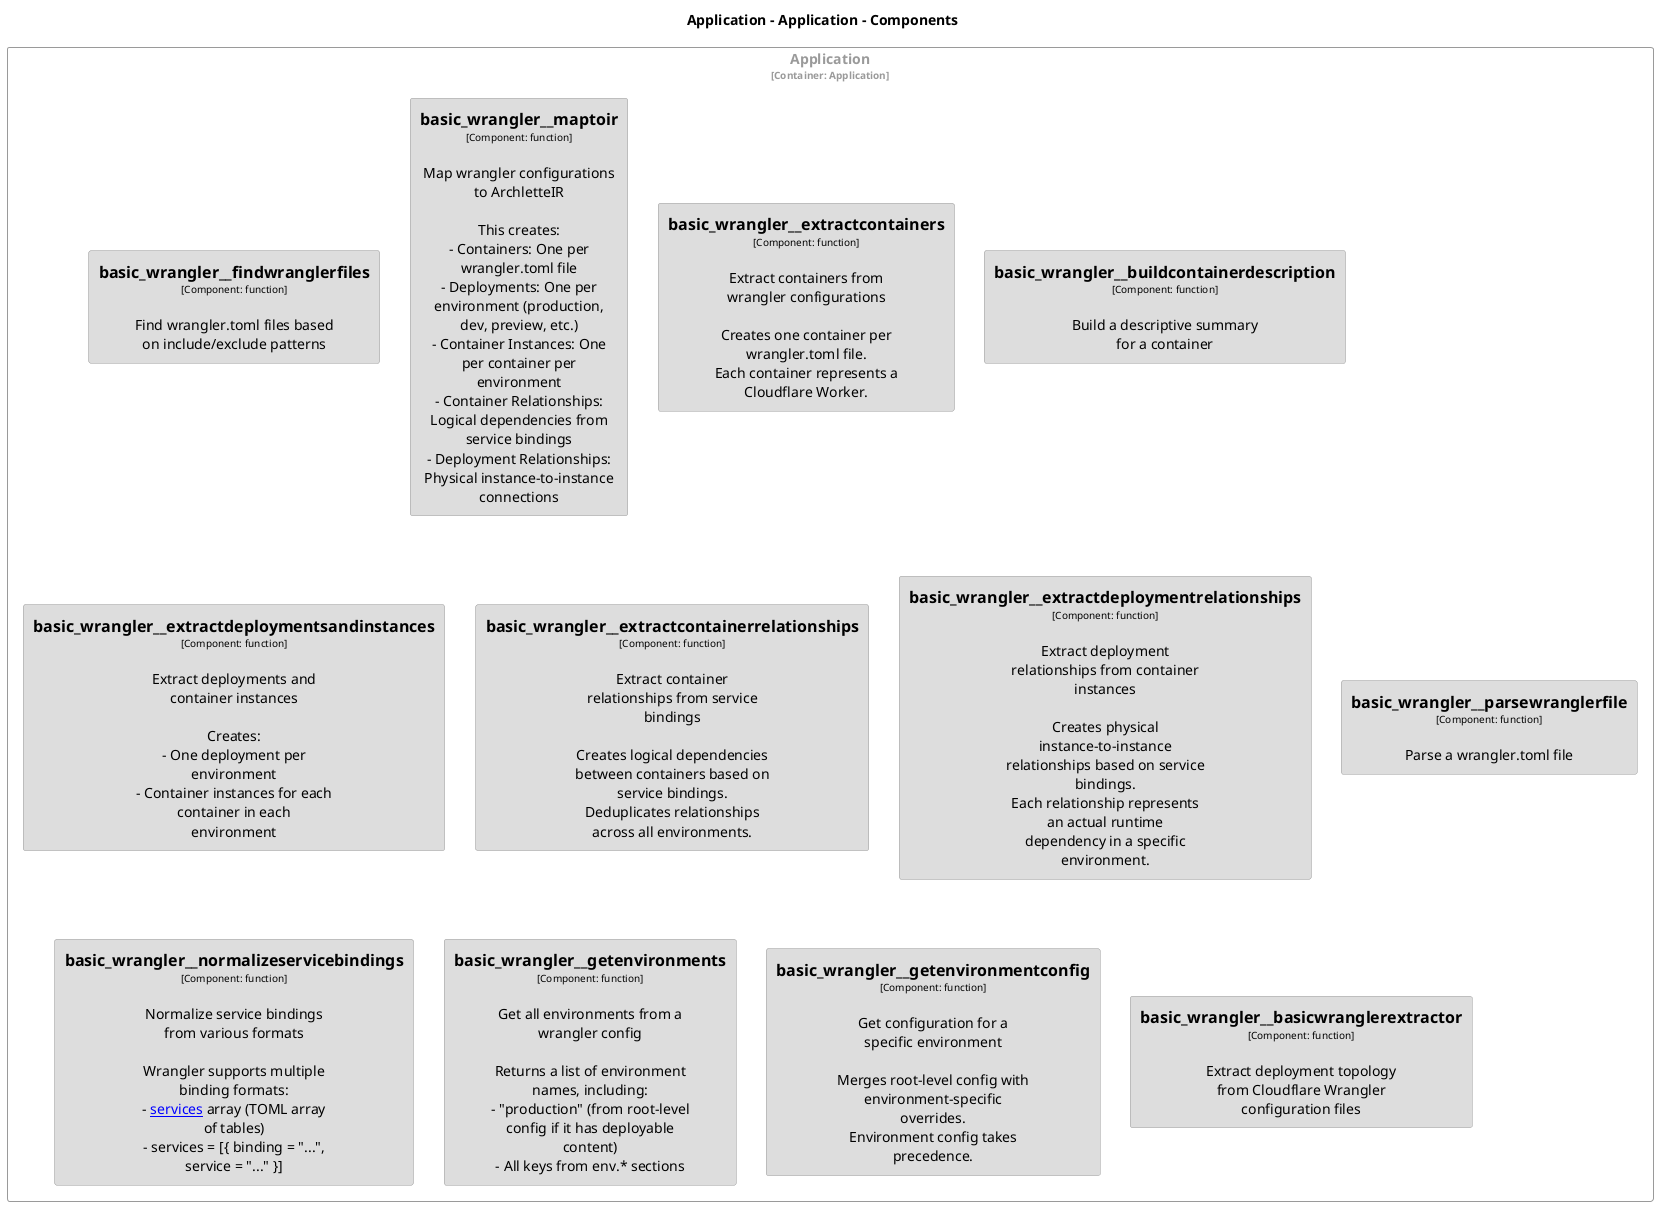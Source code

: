 @startuml
set separator none
title Application - Application - Components

top to bottom direction
skinparam ranksep 60
skinparam nodesep 30

skinparam {
  arrowFontSize 10
  defaultTextAlignment center
  wrapWidth 200
  maxMessageSize 100
}

hide stereotype

skinparam rectangle<<Application.Application.basic_wrangler__basicwranglerextractor>> {
  BackgroundColor #dddddd
  FontColor #000000
  BorderColor #9a9a9a
  shadowing false
}
skinparam rectangle<<Application.Application.basic_wrangler__buildcontainerdescription>> {
  BackgroundColor #dddddd
  FontColor #000000
  BorderColor #9a9a9a
  shadowing false
}
skinparam rectangle<<Application.Application.basic_wrangler__extractcontainerrelationships>> {
  BackgroundColor #dddddd
  FontColor #000000
  BorderColor #9a9a9a
  shadowing false
}
skinparam rectangle<<Application.Application.basic_wrangler__extractcontainers>> {
  BackgroundColor #dddddd
  FontColor #000000
  BorderColor #9a9a9a
  shadowing false
}
skinparam rectangle<<Application.Application.basic_wrangler__extractdeploymentrelationships>> {
  BackgroundColor #dddddd
  FontColor #000000
  BorderColor #9a9a9a
  shadowing false
}
skinparam rectangle<<Application.Application.basic_wrangler__extractdeploymentsandinstances>> {
  BackgroundColor #dddddd
  FontColor #000000
  BorderColor #9a9a9a
  shadowing false
}
skinparam rectangle<<Application.Application.basic_wrangler__findwranglerfiles>> {
  BackgroundColor #dddddd
  FontColor #000000
  BorderColor #9a9a9a
  shadowing false
}
skinparam rectangle<<Application.Application.basic_wrangler__getenvironmentconfig>> {
  BackgroundColor #dddddd
  FontColor #000000
  BorderColor #9a9a9a
  shadowing false
}
skinparam rectangle<<Application.Application.basic_wrangler__getenvironments>> {
  BackgroundColor #dddddd
  FontColor #000000
  BorderColor #9a9a9a
  shadowing false
}
skinparam rectangle<<Application.Application.basic_wrangler__maptoir>> {
  BackgroundColor #dddddd
  FontColor #000000
  BorderColor #9a9a9a
  shadowing false
}
skinparam rectangle<<Application.Application.basic_wrangler__normalizeservicebindings>> {
  BackgroundColor #dddddd
  FontColor #000000
  BorderColor #9a9a9a
  shadowing false
}
skinparam rectangle<<Application.Application.basic_wrangler__parsewranglerfile>> {
  BackgroundColor #dddddd
  FontColor #000000
  BorderColor #9a9a9a
  shadowing false
}
skinparam rectangle<<Application.Application>> {
  BorderColor #9a9a9a
  FontColor #9a9a9a
  shadowing false
}

rectangle "Application\n<size:10>[Container: Application]</size>" <<Application.Application>> {
  rectangle "==basic_wrangler__findwranglerfiles\n<size:10>[Component: function]</size>\n\nFind wrangler.toml files based on include/exclude patterns" <<Application.Application.basic_wrangler__findwranglerfiles>> as Application.Application.basic_wrangler__findwranglerfiles
  rectangle "==basic_wrangler__maptoir\n<size:10>[Component: function]</size>\n\nMap wrangler configurations to ArchletteIR\n\nThis creates:\n- Containers: One per wrangler.toml file\n- Deployments: One per environment (production, dev, preview, etc.)\n- Container Instances: One per container per environment\n- Container Relationships: Logical dependencies from service bindings\n- Deployment Relationships: Physical instance-to-instance connections" <<Application.Application.basic_wrangler__maptoir>> as Application.Application.basic_wrangler__maptoir
  rectangle "==basic_wrangler__extractcontainers\n<size:10>[Component: function]</size>\n\nExtract containers from wrangler configurations\n\nCreates one container per wrangler.toml file.\nEach container represents a Cloudflare Worker." <<Application.Application.basic_wrangler__extractcontainers>> as Application.Application.basic_wrangler__extractcontainers
  rectangle "==basic_wrangler__buildcontainerdescription\n<size:10>[Component: function]</size>\n\nBuild a descriptive summary for a container" <<Application.Application.basic_wrangler__buildcontainerdescription>> as Application.Application.basic_wrangler__buildcontainerdescription
  rectangle "==basic_wrangler__extractdeploymentsandinstances\n<size:10>[Component: function]</size>\n\nExtract deployments and container instances\n\nCreates:\n- One deployment per environment\n- Container instances for each container in each environment" <<Application.Application.basic_wrangler__extractdeploymentsandinstances>> as Application.Application.basic_wrangler__extractdeploymentsandinstances
  rectangle "==basic_wrangler__extractcontainerrelationships\n<size:10>[Component: function]</size>\n\nExtract container relationships from service bindings\n\nCreates logical dependencies between containers based on service bindings.\nDeduplicates relationships across all environments." <<Application.Application.basic_wrangler__extractcontainerrelationships>> as Application.Application.basic_wrangler__extractcontainerrelationships
  rectangle "==basic_wrangler__extractdeploymentrelationships\n<size:10>[Component: function]</size>\n\nExtract deployment relationships from container instances\n\nCreates physical instance-to-instance relationships based on service bindings.\nEach relationship represents an actual runtime dependency in a specific environment." <<Application.Application.basic_wrangler__extractdeploymentrelationships>> as Application.Application.basic_wrangler__extractdeploymentrelationships
  rectangle "==basic_wrangler__parsewranglerfile\n<size:10>[Component: function]</size>\n\nParse a wrangler.toml file" <<Application.Application.basic_wrangler__parsewranglerfile>> as Application.Application.basic_wrangler__parsewranglerfile
  rectangle "==basic_wrangler__normalizeservicebindings\n<size:10>[Component: function]</size>\n\nNormalize service bindings from various formats\n\nWrangler supports multiple binding formats:\n- [[services]] array (TOML array of tables)\n- services = [{ binding = "...", service = "..." }]" <<Application.Application.basic_wrangler__normalizeservicebindings>> as Application.Application.basic_wrangler__normalizeservicebindings
  rectangle "==basic_wrangler__getenvironments\n<size:10>[Component: function]</size>\n\nGet all environments from a wrangler config\n\nReturns a list of environment names, including:\n- "production" (from root-level config if it has deployable content)\n- All keys from env.* sections" <<Application.Application.basic_wrangler__getenvironments>> as Application.Application.basic_wrangler__getenvironments
  rectangle "==basic_wrangler__getenvironmentconfig\n<size:10>[Component: function]</size>\n\nGet configuration for a specific environment\n\nMerges root-level config with environment-specific overrides.\nEnvironment config takes precedence." <<Application.Application.basic_wrangler__getenvironmentconfig>> as Application.Application.basic_wrangler__getenvironmentconfig
  rectangle "==basic_wrangler__basicwranglerextractor\n<size:10>[Component: function]</size>\n\nExtract deployment topology from Cloudflare Wrangler configuration files" <<Application.Application.basic_wrangler__basicwranglerextractor>> as Application.Application.basic_wrangler__basicwranglerextractor
}

@enduml